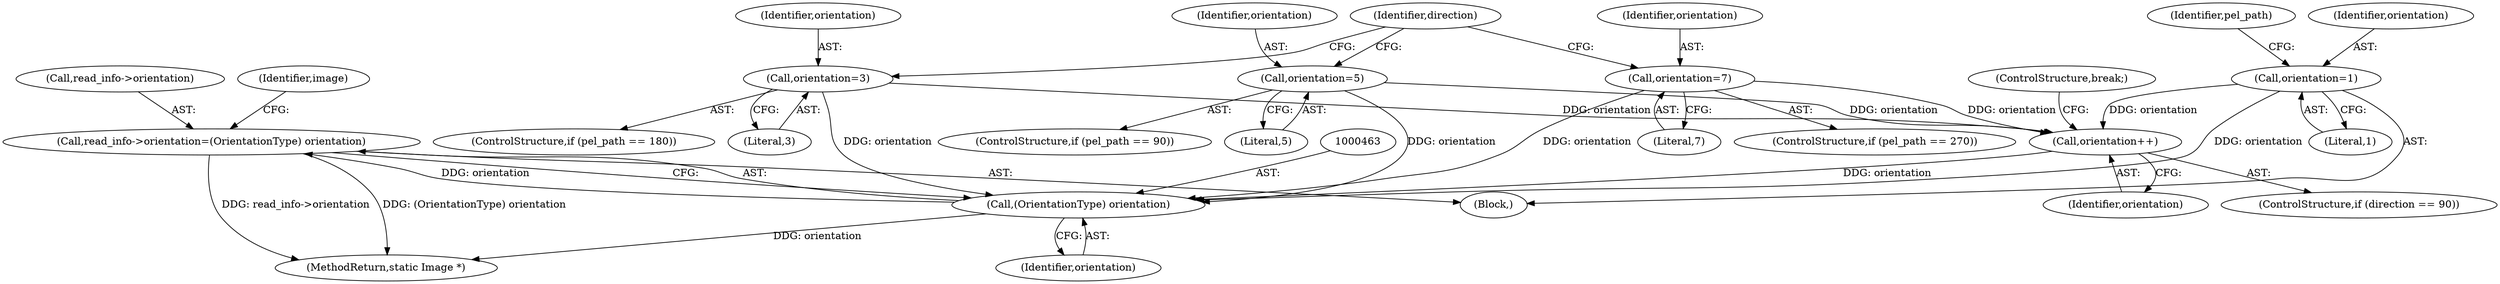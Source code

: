 digraph "0_ImageMagick_6b6bff054d569a77973f2140c0e86366e6168a6c@API" {
"1000458" [label="(Call,read_info->orientation=(OrientationType) orientation)"];
"1000462" [label="(Call,(OrientationType) orientation)"];
"1000312" [label="(Call,orientation=3)"];
"1000304" [label="(Call,orientation=5)"];
"1000327" [label="(Call,orientation++)"];
"1000320" [label="(Call,orientation=7)"];
"1000201" [label="(Call,orientation=1)"];
"1000325" [label="(Identifier,direction)"];
"1000201" [label="(Call,orientation=1)"];
"1000515" [label="(MethodReturn,static Image *)"];
"1000329" [label="(ControlStructure,break;)"];
"1000304" [label="(Call,orientation=5)"];
"1000312" [label="(Call,orientation=3)"];
"1000323" [label="(ControlStructure,if (direction == 90))"];
"1000316" [label="(ControlStructure,if (pel_path == 270))"];
"1000322" [label="(Literal,7)"];
"1000314" [label="(Literal,3)"];
"1000306" [label="(Literal,5)"];
"1000464" [label="(Identifier,orientation)"];
"1000305" [label="(Identifier,orientation)"];
"1000313" [label="(Identifier,orientation)"];
"1000320" [label="(Call,orientation=7)"];
"1000327" [label="(Call,orientation++)"];
"1000458" [label="(Call,read_info->orientation=(OrientationType) orientation)"];
"1000203" [label="(Literal,1)"];
"1000462" [label="(Call,(OrientationType) orientation)"];
"1000328" [label="(Identifier,orientation)"];
"1000205" [label="(Identifier,pel_path)"];
"1000459" [label="(Call,read_info->orientation)"];
"1000202" [label="(Identifier,orientation)"];
"1000300" [label="(ControlStructure,if (pel_path == 90))"];
"1000466" [label="(Identifier,image)"];
"1000308" [label="(ControlStructure,if (pel_path == 180))"];
"1000321" [label="(Identifier,orientation)"];
"1000106" [label="(Block,)"];
"1000458" -> "1000106"  [label="AST: "];
"1000458" -> "1000462"  [label="CFG: "];
"1000459" -> "1000458"  [label="AST: "];
"1000462" -> "1000458"  [label="AST: "];
"1000466" -> "1000458"  [label="CFG: "];
"1000458" -> "1000515"  [label="DDG: read_info->orientation"];
"1000458" -> "1000515"  [label="DDG: (OrientationType) orientation"];
"1000462" -> "1000458"  [label="DDG: orientation"];
"1000462" -> "1000464"  [label="CFG: "];
"1000463" -> "1000462"  [label="AST: "];
"1000464" -> "1000462"  [label="AST: "];
"1000462" -> "1000515"  [label="DDG: orientation"];
"1000312" -> "1000462"  [label="DDG: orientation"];
"1000304" -> "1000462"  [label="DDG: orientation"];
"1000327" -> "1000462"  [label="DDG: orientation"];
"1000320" -> "1000462"  [label="DDG: orientation"];
"1000201" -> "1000462"  [label="DDG: orientation"];
"1000312" -> "1000308"  [label="AST: "];
"1000312" -> "1000314"  [label="CFG: "];
"1000313" -> "1000312"  [label="AST: "];
"1000314" -> "1000312"  [label="AST: "];
"1000325" -> "1000312"  [label="CFG: "];
"1000312" -> "1000327"  [label="DDG: orientation"];
"1000304" -> "1000300"  [label="AST: "];
"1000304" -> "1000306"  [label="CFG: "];
"1000305" -> "1000304"  [label="AST: "];
"1000306" -> "1000304"  [label="AST: "];
"1000325" -> "1000304"  [label="CFG: "];
"1000304" -> "1000327"  [label="DDG: orientation"];
"1000327" -> "1000323"  [label="AST: "];
"1000327" -> "1000328"  [label="CFG: "];
"1000328" -> "1000327"  [label="AST: "];
"1000329" -> "1000327"  [label="CFG: "];
"1000320" -> "1000327"  [label="DDG: orientation"];
"1000201" -> "1000327"  [label="DDG: orientation"];
"1000320" -> "1000316"  [label="AST: "];
"1000320" -> "1000322"  [label="CFG: "];
"1000321" -> "1000320"  [label="AST: "];
"1000322" -> "1000320"  [label="AST: "];
"1000325" -> "1000320"  [label="CFG: "];
"1000201" -> "1000106"  [label="AST: "];
"1000201" -> "1000203"  [label="CFG: "];
"1000202" -> "1000201"  [label="AST: "];
"1000203" -> "1000201"  [label="AST: "];
"1000205" -> "1000201"  [label="CFG: "];
}
